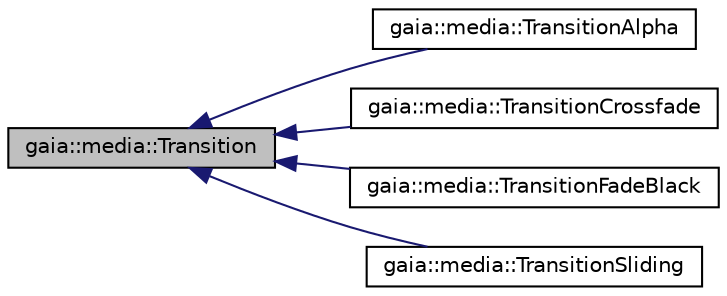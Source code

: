 digraph G
{
  edge [fontname="Helvetica",fontsize="10",labelfontname="Helvetica",labelfontsize="10"];
  node [fontname="Helvetica",fontsize="10",shape=record];
  rankdir=LR;
  Node1 [label="gaia::media::Transition",height=0.2,width=0.4,color="black", fillcolor="grey75", style="filled" fontcolor="black"];
  Node1 -> Node2 [dir=back,color="midnightblue",fontsize="10",style="solid",fontname="Helvetica"];
  Node2 [label="gaia::media::TransitionAlpha",height=0.2,width=0.4,color="black", fillcolor="white", style="filled",URL="$da/d36/classgaia_1_1media_1_1_transition_alpha.html",tooltip="This class allows to render an &quot;alpha blending&quot; transition according to a bitmap mask."];
  Node1 -> Node3 [dir=back,color="midnightblue",fontsize="10",style="solid",fontname="Helvetica"];
  Node3 [label="gaia::media::TransitionCrossfade",height=0.2,width=0.4,color="black", fillcolor="white", style="filled",URL="$d2/dd8/classgaia_1_1media_1_1_transition_crossfade.html",tooltip="This class allows to render a crossfade (dissolve) effect transition between two videos {}..."];
  Node1 -> Node4 [dir=back,color="midnightblue",fontsize="10",style="solid",fontname="Helvetica"];
  Node4 [label="gaia::media::TransitionFadeBlack",height=0.2,width=0.4,color="black", fillcolor="white", style="filled",URL="$df/dbb/classgaia_1_1media_1_1_transition_fade_black.html",tooltip="This class is used to render a fade to black and fade from black transition between two media items..."];
  Node1 -> Node5 [dir=back,color="midnightblue",fontsize="10",style="solid",fontname="Helvetica"];
  Node5 [label="gaia::media::TransitionSliding",height=0.2,width=0.4,color="black", fillcolor="white", style="filled",URL="$d9/dfc/classgaia_1_1media_1_1_transition_sliding.html",tooltip="This class allows to create sliding transitions {}."];
}
